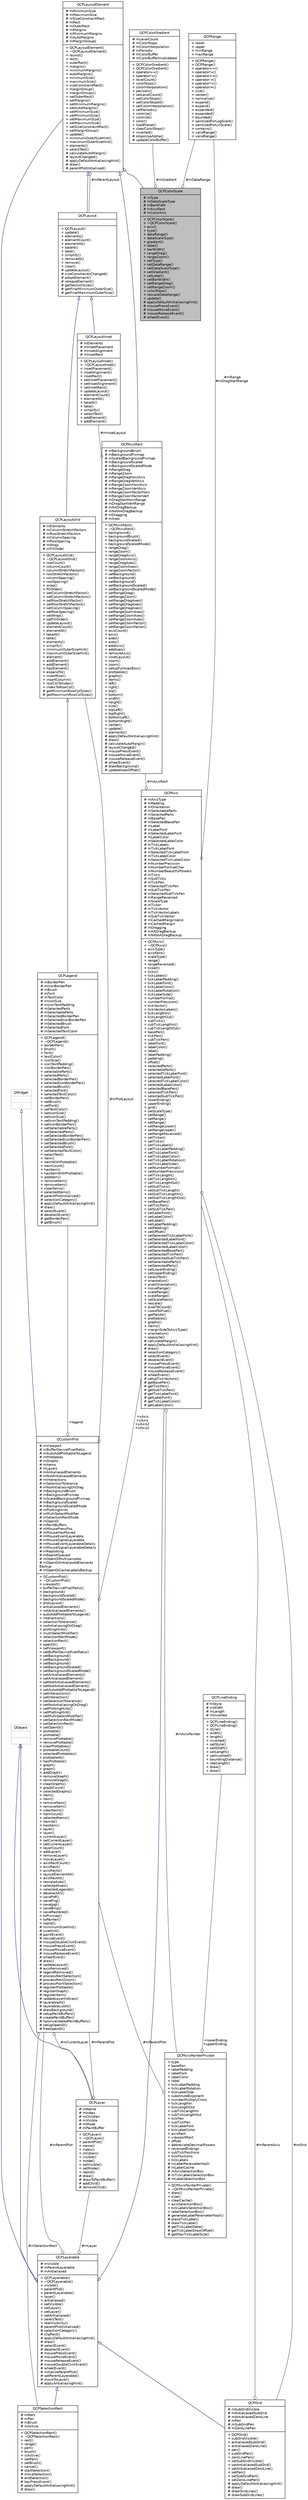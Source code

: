 digraph "QCPColorScale"
{
  edge [fontname="Helvetica",fontsize="10",labelfontname="Helvetica",labelfontsize="10"];
  node [fontname="Helvetica",fontsize="10",shape=record];
  Node329 [label="{QCPColorScale\n|# mType\l# mDataScaleType\l# mBarWidth\l# mAxisRect\l# mColorAxis\l|+ QCPColorScale()\l+ ~QCPColorScale()\l+ axis()\l+ type()\l+ dataRange()\l+ dataScaleType()\l+ gradient()\l+ label()\l+ barWidth()\l+ rangeDrag()\l+ rangeZoom()\l+ setType()\l+ setDataRange()\l+ setDataScaleType()\l+ setGradient()\l+ setLabel()\l+ setBarWidth()\l+ setRangeDrag()\l+ setRangeZoom()\l+ colorMaps()\l+ rescaleDataRange()\l+ update()\l# applyDefaultAntialiasingHint()\l# mousePressEvent()\l# mouseMoveEvent()\l# mouseReleaseEvent()\l# wheelEvent()\l}",height=0.2,width=0.4,color="black", fillcolor="grey75", style="filled", fontcolor="black"];
  Node330 -> Node329 [dir="back",color="midnightblue",fontsize="10",style="solid",arrowtail="onormal",fontname="Helvetica"];
  Node330 [label="{QCPLayoutElement\n|# mMinimumSize\l# mMaximumSize\l# mSizeConstraintRect\l# mRect\l# mOuterRect\l# mMargins\l# mMinimumMargins\l# mAutoMargins\l# mMarginGroups\l|+ QCPLayoutElement()\l+ ~QCPLayoutElement()\l+ layout()\l+ rect()\l+ outerRect()\l+ margins()\l+ minimumMargins()\l+ autoMargins()\l+ minimumSize()\l+ maximumSize()\l+ sizeConstraintRect()\l+ marginGroup()\l+ marginGroups()\l+ setOuterRect()\l+ setMargins()\l+ setMinimumMargins()\l+ setAutoMargins()\l+ setMinimumSize()\l+ setMinimumSize()\l+ setMaximumSize()\l+ setMaximumSize()\l+ setSizeConstraintRect()\l+ setMarginGroup()\l+ update()\l+ minimumOuterSizeHint()\l+ maximumOuterSizeHint()\l+ elements()\l+ selectTest()\l# calculateAutoMargin()\l# layoutChanged()\l# applyDefaultAntialiasingHint()\l# draw()\l# parentPlotInitialized()\l}",height=0.2,width=0.4,color="black", fillcolor="white", style="filled",URL="$classQCPLayoutElement.html",tooltip="The abstract base class for all objects that form the layout system. "];
  Node331 -> Node330 [dir="back",color="midnightblue",fontsize="10",style="solid",arrowtail="onormal",fontname="Helvetica"];
  Node331 [label="{QCPLayerable\n|# mVisible\l# mParentLayerable\l# mAntialiased\l|+ QCPLayerable()\l+ ~QCPLayerable()\l+ visible()\l+ parentPlot()\l+ parentLayerable()\l+ layer()\l+ antialiased()\l+ setVisible()\l+ setLayer()\l+ setLayer()\l+ setAntialiased()\l+ selectTest()\l+ realVisibility()\l# parentPlotInitialized()\l# selectionCategory()\l# clipRect()\l# applyDefaultAntialiasingHint()\l# draw()\l# selectEvent()\l# deselectEvent()\l# mousePressEvent()\l# mouseMoveEvent()\l# mouseReleaseEvent()\l# mouseDoubleClickEvent()\l# wheelEvent()\l# initializeParentPlot()\l# setParentLayerable()\l# moveToLayer()\l# applyAntialiasingHint()\l}",height=0.2,width=0.4,color="black", fillcolor="white", style="filled",URL="$classQCPLayerable.html",tooltip="Base class for all drawable objects. "];
  Node332 -> Node331 [dir="back",color="midnightblue",fontsize="10",style="solid",arrowtail="onormal",fontname="Helvetica"];
  Node332 [label="{QObject\n||}",height=0.2,width=0.4,color="grey75", fillcolor="white", style="filled"];
  Node333 -> Node331 [color="grey25",fontsize="10",style="solid",label=" #mLayer" ,arrowhead="odiamond",fontname="Helvetica"];
  Node333 [label="{QCPLayer\n|# mName\l# mIndex\l# mChildren\l# mVisible\l# mMode\l# mPaintBuffer\l|+ QCPLayer()\l+ ~QCPLayer()\l+ parentPlot()\l+ name()\l+ index()\l+ children()\l+ visible()\l+ mode()\l+ setVisible()\l+ setMode()\l+ replot()\l# draw()\l# drawToPaintBuffer()\l# addChild()\l# removeChild()\l}",height=0.2,width=0.4,color="black", fillcolor="white", style="filled",URL="$classQCPLayer.html",tooltip="A layer that may contain objects, to control the rendering order. "];
  Node332 -> Node333 [dir="back",color="midnightblue",fontsize="10",style="solid",arrowtail="onormal",fontname="Helvetica"];
  Node334 -> Node333 [color="grey25",fontsize="10",style="solid",label=" #mParentPlot" ,arrowhead="odiamond",fontname="Helvetica"];
  Node334 [label="{QCustomPlot\n|# mViewport\l# mBufferDevicePixelRatio\l# mAutoAddPlottableToLegend\l# mPlottables\l# mGraphs\l# mItems\l# mLayers\l# mAntialiasedElements\l# mNotAntialiasedElements\l# mInteractions\l# mSelectionTolerance\l# mNoAntialiasingOnDrag\l# mBackgroundBrush\l# mBackgroundPixmap\l# mScaledBackgroundPixmap\l# mBackgroundScaled\l# mBackgroundScaledMode\l# mPlottingHints\l# mMultiSelectModifier\l# mSelectionRectMode\l# mOpenGl\l# mPaintBuffers\l# mMousePressPos\l# mMouseHasMoved\l# mMouseEventLayerable\l# mMouseSignalLayerable\l# mMouseEventLayerableDetails\l# mMouseSignalLayerableDetails\l# mReplotting\l# mReplotQueued\l# mOpenGlMultisamples\l# mOpenGlAntialiasedElements\lBackup\l# mOpenGlCacheLabelsBackup\l|+ QCustomPlot()\l+ ~QCustomPlot()\l+ viewport()\l+ bufferDevicePixelRatio()\l+ background()\l+ backgroundScaled()\l+ backgroundScaledMode()\l+ plotLayout()\l+ antialiasedElements()\l+ notAntialiasedElements()\l+ autoAddPlottableToLegend()\l+ interactions()\l+ selectionTolerance()\l+ noAntialiasingOnDrag()\l+ plottingHints()\l+ multiSelectModifier()\l+ selectionRectMode()\l+ selectionRect()\l+ openGl()\l+ setViewport()\l+ setBufferDevicePixelRatio()\l+ setBackground()\l+ setBackground()\l+ setBackground()\l+ setBackgroundScaled()\l+ setBackgroundScaledMode()\l+ setAntialiasedElements()\l+ setAntialiasedElement()\l+ setNotAntialiasedElements()\l+ setNotAntialiasedElement()\l+ setAutoAddPlottableToLegend()\l+ setInteractions()\l+ setInteraction()\l+ setSelectionTolerance()\l+ setNoAntialiasingOnDrag()\l+ setPlottingHints()\l+ setPlottingHint()\l+ setMultiSelectModifier()\l+ setSelectionRectMode()\l+ setSelectionRect()\l+ setOpenGl()\l+ plottable()\l+ plottable()\l+ removePlottable()\l+ removePlottable()\l+ clearPlottables()\l+ plottableCount()\l+ selectedPlottables()\l+ plottableAt()\l+ hasPlottable()\l+ graph()\l+ graph()\l+ addGraph()\l+ removeGraph()\l+ removeGraph()\l+ clearGraphs()\l+ graphCount()\l+ selectedGraphs()\l+ item()\l+ item()\l+ removeItem()\l+ removeItem()\l+ clearItems()\l+ itemCount()\l+ selectedItems()\l+ itemAt()\l+ hasItem()\l+ layer()\l+ layer()\l+ currentLayer()\l+ setCurrentLayer()\l+ setCurrentLayer()\l+ layerCount()\l+ addLayer()\l+ removeLayer()\l+ moveLayer()\l+ axisRectCount()\l+ axisRect()\l+ axisRects()\l+ layoutElementAt()\l+ axisRectAt()\l+ rescaleAxes()\l+ selectedAxes()\l+ selectedLegends()\l+ deselectAll()\l+ savePdf()\l+ savePng()\l+ saveJpg()\l+ saveBmp()\l+ saveRastered()\l+ toPixmap()\l+ toPainter()\l+ replot()\l# minimumSizeHint()\l# sizeHint()\l# paintEvent()\l# resizeEvent()\l# mouseDoubleClickEvent()\l# mousePressEvent()\l# mouseMoveEvent()\l# mouseReleaseEvent()\l# wheelEvent()\l# draw()\l# updateLayout()\l# axisRemoved()\l# legendRemoved()\l# processRectSelection()\l# processRectZoom()\l# processPointSelection()\l# registerPlottable()\l# registerGraph()\l# registerItem()\l# updateLayerIndices()\l# layerableAt()\l# layerableListAt()\l# drawBackground()\l# setupPaintBuffers()\l# createPaintBuffer()\l# hasInvalidatedPaintBuffers()\l# setupOpenGl()\l# freeOpenGl()\l}",height=0.2,width=0.4,color="black", fillcolor="white", style="filled",URL="$classQCustomPlot.html",tooltip="The central class of the library. This is the QWidget which displays the plot and interacts with the ..."];
  Node335 -> Node334 [dir="back",color="midnightblue",fontsize="10",style="solid",arrowtail="onormal",fontname="Helvetica"];
  Node335 [label="{QWidget\n||}",height=0.2,width=0.4,color="grey75", fillcolor="white", style="filled"];
  Node333 -> Node334 [color="grey25",fontsize="10",style="solid",label=" #mCurrentLayer" ,arrowhead="odiamond",fontname="Helvetica"];
  Node336 -> Node334 [color="grey25",fontsize="10",style="solid",label=" #mPlotLayout" ,arrowhead="odiamond",fontname="Helvetica"];
  Node336 [label="{QCPLayoutGrid\n|# mElements\l# mColumnStretchFactors\l# mRowStretchFactors\l# mColumnSpacing\l# mRowSpacing\l# mWrap\l# mFillOrder\l|+ QCPLayoutGrid()\l+ ~QCPLayoutGrid()\l+ rowCount()\l+ columnCount()\l+ columnStretchFactors()\l+ rowStretchFactors()\l+ columnSpacing()\l+ rowSpacing()\l+ wrap()\l+ fillOrder()\l+ setColumnStretchFactor()\l+ setColumnStretchFactors()\l+ setRowStretchFactor()\l+ setRowStretchFactors()\l+ setColumnSpacing()\l+ setRowSpacing()\l+ setWrap()\l+ setFillOrder()\l+ updateLayout()\l+ elementCount()\l+ elementAt()\l+ takeAt()\l+ take()\l+ elements()\l+ simplify()\l+ minimumOuterSizeHint()\l+ maximumOuterSizeHint()\l+ element()\l+ addElement()\l+ addElement()\l+ hasElement()\l+ expandTo()\l+ insertRow()\l+ insertColumn()\l+ rowColToIndex()\l+ indexToRowCol()\l# getMinimumRowColSizes()\l# getMaximumRowColSizes()\l}",height=0.2,width=0.4,color="black", fillcolor="white", style="filled",URL="$classQCPLayoutGrid.html",tooltip="A layout that arranges child elements in a grid. "];
  Node337 -> Node336 [dir="back",color="midnightblue",fontsize="10",style="solid",arrowtail="onormal",fontname="Helvetica"];
  Node337 [label="{QCPLayout\n||+ QCPLayout()\l+ update()\l+ elements()\l+ elementCount()\l+ elementAt()\l+ takeAt()\l+ take()\l+ simplify()\l+ removeAt()\l+ remove()\l+ clear()\l# updateLayout()\l# sizeConstraintsChanged()\l# adoptElement()\l# releaseElement()\l# getSectionSizes()\l# getFinalMinimumOuterSize()\l# getFinalMaximumOuterSize()\l}",height=0.2,width=0.4,color="black", fillcolor="white", style="filled",URL="$classQCPLayout.html",tooltip="The abstract base class for layouts. "];
  Node330 -> Node337 [dir="back",color="midnightblue",fontsize="10",style="solid",arrowtail="onormal",fontname="Helvetica"];
  Node338 -> Node334 [color="grey25",fontsize="10",style="solid",label=" #mSelectionRect" ,arrowhead="odiamond",fontname="Helvetica"];
  Node338 [label="{QCPSelectionRect\n|# mRect\l# mPen\l# mBrush\l# mActive\l|+ QCPSelectionRect()\l+ ~QCPSelectionRect()\l+ rect()\l+ range()\l+ pen()\l+ brush()\l+ isActive()\l+ setPen()\l+ setBrush()\l+ cancel()\l# startSelection()\l# moveSelection()\l# endSelection()\l# keyPressEvent()\l# applyDefaultAntialiasingHint()\l# draw()\l}",height=0.2,width=0.4,color="black", fillcolor="white", style="filled",URL="$classQCPSelectionRect.html",tooltip="Provides rect/rubber-band data selection and range zoom interaction. "];
  Node331 -> Node338 [dir="back",color="midnightblue",fontsize="10",style="solid",arrowtail="onormal",fontname="Helvetica"];
  Node339 -> Node334 [color="grey25",fontsize="10",style="solid",label=" +xAxis\n+yAxis\n+yAxis2\n+xAxis2" ,arrowhead="odiamond",fontname="Helvetica"];
  Node339 [label="{QCPAxis\n|# mAxisType\l# mPadding\l# mOrientation\l# mSelectableParts\l# mSelectedParts\l# mBasePen\l# mSelectedBasePen\l# mLabel\l# mLabelFont\l# mSelectedLabelFont\l# mLabelColor\l# mSelectedLabelColor\l# mTickLabels\l# mTickLabelFont\l# mSelectedTickLabelFont\l# mTickLabelColor\l# mSelectedTickLabelColor\l# mNumberPrecision\l# mNumberFormatChar\l# mNumberBeautifulPowers\l# mTicks\l# mSubTicks\l# mTickPen\l# mSelectedTickPen\l# mSubTickPen\l# mSelectedSubTickPen\l# mRangeReversed\l# mScaleType\l# mTicker\l# mTickVector\l# mTickVectorLabels\l# mSubTickVector\l# mCachedMarginValid\l# mCachedMargin\l# mDragging\l# mAADragBackup\l# mNotAADragBackup\l|+ QCPAxis()\l+ ~QCPAxis()\l+ axisType()\l+ axisRect()\l+ scaleType()\l+ range()\l+ rangeReversed()\l+ ticker()\l+ ticks()\l+ tickLabels()\l+ tickLabelPadding()\l+ tickLabelFont()\l+ tickLabelColor()\l+ tickLabelRotation()\l+ tickLabelSide()\l+ numberFormat()\l+ numberPrecision()\l+ tickVector()\l+ tickVectorLabels()\l+ tickLengthIn()\l+ tickLengthOut()\l+ subTicks()\l+ subTickLengthIn()\l+ subTickLengthOut()\l+ basePen()\l+ tickPen()\l+ subTickPen()\l+ labelFont()\l+ labelColor()\l+ label()\l+ labelPadding()\l+ padding()\l+ offset()\l+ selectedParts()\l+ selectableParts()\l+ selectedTickLabelFont()\l+ selectedLabelFont()\l+ selectedTickLabelColor()\l+ selectedLabelColor()\l+ selectedBasePen()\l+ selectedTickPen()\l+ selectedSubTickPen()\l+ lowerEnding()\l+ upperEnding()\l+ grid()\l+ setScaleType()\l+ setRange()\l+ setRange()\l+ setRange()\l+ setRangeLower()\l+ setRangeUpper()\l+ setRangeReversed()\l+ setTicker()\l+ setTicks()\l+ setTickLabels()\l+ setTickLabelPadding()\l+ setTickLabelFont()\l+ setTickLabelColor()\l+ setTickLabelRotation()\l+ setTickLabelSide()\l+ setNumberFormat()\l+ setNumberPrecision()\l+ setTickLength()\l+ setTickLengthIn()\l+ setTickLengthOut()\l+ setSubTicks()\l+ setSubTickLength()\l+ setSubTickLengthIn()\l+ setSubTickLengthOut()\l+ setBasePen()\l+ setTickPen()\l+ setSubTickPen()\l+ setLabelFont()\l+ setLabelColor()\l+ setLabel()\l+ setLabelPadding()\l+ setPadding()\l+ setOffset()\l+ setSelectedTickLabelFont()\l+ setSelectedLabelFont()\l+ setSelectedTickLabelColor()\l+ setSelectedLabelColor()\l+ setSelectedBasePen()\l+ setSelectedTickPen()\l+ setSelectedSubTickPen()\l+ setSelectableParts()\l+ setSelectedParts()\l+ setLowerEnding()\l+ setUpperEnding()\l+ selectTest()\l+ orientation()\l+ pixelOrientation()\l+ moveRange()\l+ scaleRange()\l+ scaleRange()\l+ setScaleRatio()\l+ rescale()\l+ pixelToCoord()\l+ coordToPixel()\l+ getPartAt()\l+ plottables()\l+ graphs()\l+ items()\l+ marginSideToAxisType()\l+ orientation()\l+ opposite()\l# calculateMargin()\l# applyDefaultAntialiasingHint()\l# draw()\l# selectionCategory()\l# selectEvent()\l# deselectEvent()\l# mousePressEvent()\l# mouseMoveEvent()\l# mouseReleaseEvent()\l# wheelEvent()\l# setupTickVectors()\l# getBasePen()\l# getTickPen()\l# getSubTickPen()\l# getTickLabelFont()\l# getLabelFont()\l# getTickLabelColor()\l# getLabelColor()\l}",height=0.2,width=0.4,color="black", fillcolor="white", style="filled",URL="$classQCPAxis.html",tooltip="Manages a single axis inside a QCustomPlot. "];
  Node331 -> Node339 [dir="back",color="midnightblue",fontsize="10",style="solid",arrowtail="onormal",fontname="Helvetica"];
  Node340 -> Node339 [color="grey25",fontsize="10",style="solid",label=" #mRange\n#mDragStartRange" ,arrowhead="odiamond",fontname="Helvetica"];
  Node340 [label="{QCPRange\n|+ lower\l+ upper\l+ minRange\l+ maxRange\l|+ QCPRange()\l+ QCPRange()\l+ operator==()\l+ operator!=()\l+ operator+=()\l+ operator-=()\l+ operator*=()\l+ operator/=()\l+ size()\l+ center()\l+ normalize()\l+ expand()\l+ expand()\l+ expanded()\l+ expanded()\l+ bounded()\l+ sanitizedForLogScale()\l+ sanitizedForLinScale()\l+ contains()\l+ validRange()\l+ validRange()\l}",height=0.2,width=0.4,color="black", fillcolor="white", style="filled",URL="$classQCPRange.html",tooltip="Represents the range an axis is encompassing. "];
  Node341 -> Node339 [color="grey25",fontsize="10",style="solid",label=" #mAxisPainter" ,arrowhead="odiamond",fontname="Helvetica"];
  Node341 [label="{QCPAxisPainterPrivate\n|+ type\l+ basePen\l+ labelPadding\l+ labelFont\l+ labelColor\l+ label\l+ tickLabelPadding\l+ tickLabelRotation\l+ tickLabelSide\l+ substituteExponent\l+ numberMultiplyCross\l+ tickLengthIn\l+ tickLengthOut\l+ subTickLengthIn\l+ subTickLengthOut\l+ tickPen\l+ subTickPen\l+ tickLabelFont\l+ tickLabelColor\l+ axisRect\l+ viewportRect\l+ offset\l+ abbreviateDecimalPowers\l+ reversedEndings\l+ subTickPositions\l+ tickPositions\l+ tickLabels\l# mLabelParameterHash\l# mLabelCache\l# mAxisSelectionBox\l# mTickLabelsSelectionBox\l# mLabelSelectionBox\l|+ QCPAxisPainterPrivate()\l+ ~QCPAxisPainterPrivate()\l+ draw()\l+ size()\l+ clearCache()\l+ axisSelectionBox()\l+ tickLabelsSelectionBox()\l+ labelSelectionBox()\l# generateLabelParameterHash()\l# placeTickLabel()\l# drawTickLabel()\l# getTickLabelData()\l# getTickLabelDrawOffset()\l# getMaxTickLabelSize()\l}",height=0.2,width=0.4,color="black", fillcolor="white", style="filled",URL="$classQCPAxisPainterPrivate.html"];
  Node342 -> Node341 [color="grey25",fontsize="10",style="solid",label=" +lowerEnding\n+upperEnding" ,arrowhead="odiamond",fontname="Helvetica"];
  Node342 [label="{QCPLineEnding\n|# mStyle\l# mWidth\l# mLength\l# mInverted\l|+ QCPLineEnding()\l+ QCPLineEnding()\l+ style()\l+ width()\l+ length()\l+ inverted()\l+ setStyle()\l+ setWidth()\l+ setLength()\l+ setInverted()\l+ boundingDistance()\l+ realLength()\l+ draw()\l+ draw()\l}",height=0.2,width=0.4,color="black", fillcolor="white", style="filled",URL="$classQCPLineEnding.html",tooltip="Handles the different ending decorations for line-like items. "];
  Node334 -> Node341 [color="grey25",fontsize="10",style="solid",label=" #mParentPlot" ,arrowhead="odiamond",fontname="Helvetica"];
  Node343 -> Node339 [color="grey25",fontsize="10",style="solid",label=" #mGrid" ,arrowhead="odiamond",fontname="Helvetica"];
  Node343 [label="{QCPGrid\n|# mSubGridVisible\l# mAntialiasedSubGrid\l# mAntialiasedZeroLine\l# mPen\l# mSubGridPen\l# mZeroLinePen\l|+ QCPGrid()\l+ subGridVisible()\l+ antialiasedSubGrid()\l+ antialiasedZeroLine()\l+ pen()\l+ subGridPen()\l+ zeroLinePen()\l+ setSubGridVisible()\l+ setAntialiasedSubGrid()\l+ setAntialiasedZeroLine()\l+ setPen()\l+ setSubGridPen()\l+ setZeroLinePen()\l# applyDefaultAntialiasingHint()\l# draw()\l# drawGridLines()\l# drawSubGridLines()\l}",height=0.2,width=0.4,color="black", fillcolor="white", style="filled",URL="$classQCPGrid.html",tooltip="Responsible for drawing the grid of a QCPAxis. "];
  Node331 -> Node343 [dir="back",color="midnightblue",fontsize="10",style="solid",arrowtail="onormal",fontname="Helvetica"];
  Node339 -> Node343 [color="grey25",fontsize="10",style="solid",label=" #mParentAxis" ,arrowhead="odiamond",fontname="Helvetica"];
  Node344 -> Node339 [color="grey25",fontsize="10",style="solid",label=" #mAxisRect" ,arrowhead="odiamond",fontname="Helvetica"];
  Node344 [label="{QCPAxisRect\n|# mBackgroundBrush\l# mBackgroundPixmap\l# mScaledBackgroundPixmap\l# mBackgroundScaled\l# mBackgroundScaledMode\l# mRangeDrag\l# mRangeZoom\l# mRangeDragHorzAxis\l# mRangeDragVertAxis\l# mRangeZoomHorzAxis\l# mRangeZoomVertAxis\l# mRangeZoomFactorHorz\l# mRangeZoomFactorVert\l# mDragStartHorzRange\l# mDragStartVertRange\l# mAADragBackup\l# mNotAADragBackup\l# mDragging\l# mAxes\l|+ QCPAxisRect()\l+ ~QCPAxisRect()\l+ background()\l+ backgroundBrush()\l+ backgroundScaled()\l+ backgroundScaledMode()\l+ rangeDrag()\l+ rangeZoom()\l+ rangeDragAxis()\l+ rangeZoomAxis()\l+ rangeDragAxes()\l+ rangeZoomAxes()\l+ rangeZoomFactor()\l+ setBackground()\l+ setBackground()\l+ setBackground()\l+ setBackgroundScaled()\l+ setBackgroundScaledMode()\l+ setRangeDrag()\l+ setRangeZoom()\l+ setRangeDragAxes()\l+ setRangeDragAxes()\l+ setRangeDragAxes()\l+ setRangeZoomAxes()\l+ setRangeZoomAxes()\l+ setRangeZoomAxes()\l+ setRangeZoomFactor()\l+ setRangeZoomFactor()\l+ axisCount()\l+ axis()\l+ axes()\l+ axes()\l+ addAxis()\l+ addAxes()\l+ removeAxis()\l+ insetLayout()\l+ zoom()\l+ zoom()\l+ setupFullAxesBox()\l+ plottables()\l+ graphs()\l+ items()\l+ left()\l+ right()\l+ top()\l+ bottom()\l+ width()\l+ height()\l+ size()\l+ topLeft()\l+ topRight()\l+ bottomLeft()\l+ bottomRight()\l+ center()\l+ update()\l+ elements()\l# applyDefaultAntialiasingHint()\l# draw()\l# calculateAutoMargin()\l# layoutChanged()\l# mousePressEvent()\l# mouseMoveEvent()\l# mouseReleaseEvent()\l# wheelEvent()\l# drawBackground()\l# updateAxesOffset()\l}",height=0.2,width=0.4,color="black", fillcolor="white", style="filled",URL="$classQCPAxisRect.html",tooltip="Holds multiple axes and arranges them in a rectangular shape. "];
  Node330 -> Node344 [dir="back",color="midnightblue",fontsize="10",style="solid",arrowtail="onormal",fontname="Helvetica"];
  Node345 -> Node344 [color="grey25",fontsize="10",style="solid",label=" #mInsetLayout" ,arrowhead="odiamond",fontname="Helvetica"];
  Node345 [label="{QCPLayoutInset\n|# mElements\l# mInsetPlacement\l# mInsetAlignment\l# mInsetRect\l|+ QCPLayoutInset()\l+ ~QCPLayoutInset()\l+ insetPlacement()\l+ insetAlignment()\l+ insetRect()\l+ setInsetPlacement()\l+ setInsetAlignment()\l+ setInsetRect()\l+ updateLayout()\l+ elementCount()\l+ elementAt()\l+ takeAt()\l+ take()\l+ simplify()\l+ selectTest()\l+ addElement()\l+ addElement()\l}",height=0.2,width=0.4,color="black", fillcolor="white", style="filled",URL="$classQCPLayoutInset.html",tooltip="A layout that places child elements aligned to the border or arbitrarily positioned. "];
  Node337 -> Node345 [dir="back",color="midnightblue",fontsize="10",style="solid",arrowtail="onormal",fontname="Helvetica"];
  Node346 -> Node334 [color="grey25",fontsize="10",style="solid",label=" +legend" ,arrowhead="odiamond",fontname="Helvetica"];
  Node346 [label="{QCPLegend\n|# mBorderPen\l# mIconBorderPen\l# mBrush\l# mFont\l# mTextColor\l# mIconSize\l# mIconTextPadding\l# mSelectedParts\l# mSelectableParts\l# mSelectedBorderPen\l# mSelectedIconBorderPen\l# mSelectedBrush\l# mSelectedFont\l# mSelectedTextColor\l|+ QCPLegend()\l+ ~QCPLegend()\l+ borderPen()\l+ brush()\l+ font()\l+ textColor()\l+ iconSize()\l+ iconTextPadding()\l+ iconBorderPen()\l+ selectableParts()\l+ selectedParts()\l+ selectedBorderPen()\l+ selectedIconBorderPen()\l+ selectedBrush()\l+ selectedFont()\l+ selectedTextColor()\l+ setBorderPen()\l+ setBrush()\l+ setFont()\l+ setTextColor()\l+ setIconSize()\l+ setIconSize()\l+ setIconTextPadding()\l+ setIconBorderPen()\l+ setSelectableParts()\l+ setSelectedParts()\l+ setSelectedBorderPen()\l+ setSelectedIconBorderPen()\l+ setSelectedBrush()\l+ setSelectedFont()\l+ setSelectedTextColor()\l+ selectTest()\l+ item()\l+ itemWithPlottable()\l+ itemCount()\l+ hasItem()\l+ hasItemWithPlottable()\l+ addItem()\l+ removeItem()\l+ removeItem()\l+ clearItems()\l+ selectedItems()\l# parentPlotInitialized()\l# selectionCategory()\l# applyDefaultAntialiasingHint()\l# draw()\l# selectEvent()\l# deselectEvent()\l# getBorderPen()\l# getBrush()\l}",height=0.2,width=0.4,color="black", fillcolor="white", style="filled",URL="$classQCPLegend.html",tooltip="Manages a legend inside a QCustomPlot. "];
  Node336 -> Node346 [dir="back",color="midnightblue",fontsize="10",style="solid",arrowtail="onormal",fontname="Helvetica"];
  Node334 -> Node331 [color="grey25",fontsize="10",style="solid",label=" #mParentPlot" ,arrowhead="odiamond",fontname="Helvetica"];
  Node337 -> Node330 [color="grey25",fontsize="10",style="solid",label=" #mParentLayout" ,arrowhead="odiamond",fontname="Helvetica"];
  Node340 -> Node329 [color="grey25",fontsize="10",style="solid",label=" #mDataRange" ,arrowhead="odiamond",fontname="Helvetica"];
  Node347 -> Node329 [color="grey25",fontsize="10",style="solid",label=" #mGradient" ,arrowhead="odiamond",fontname="Helvetica"];
  Node347 [label="{QCPColorGradient\n|# mLevelCount\l# mColorStops\l# mColorInterpolation\l# mPeriodic\l# mColorBuffer\l# mColorBufferInvalidated\l|+ QCPColorGradient()\l+ QCPColorGradient()\l+ operator==()\l+ operator!=()\l+ levelCount()\l+ colorStops()\l+ colorInterpolation()\l+ periodic()\l+ setLevelCount()\l+ setColorStops()\l+ setColorStopAt()\l+ setColorInterpolation()\l+ setPeriodic()\l+ colorize()\l+ colorize()\l+ color()\l+ loadPreset()\l+ clearColorStops()\l+ inverted()\l# stopsUseAlpha()\l# updateColorBuffer()\l}",height=0.2,width=0.4,color="black", fillcolor="white", style="filled",URL="$classQCPColorGradient.html",tooltip="Defines a color gradient for use with e.g. QCPColorMap. "];
}
